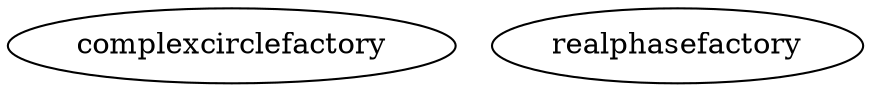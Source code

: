 /* Created by mdot for Matlab */
digraph m2html {

  complexcirclefactory [URL="complexcirclefactory.html"];
  realphasefactory [URL="realphasefactory.html"];
}